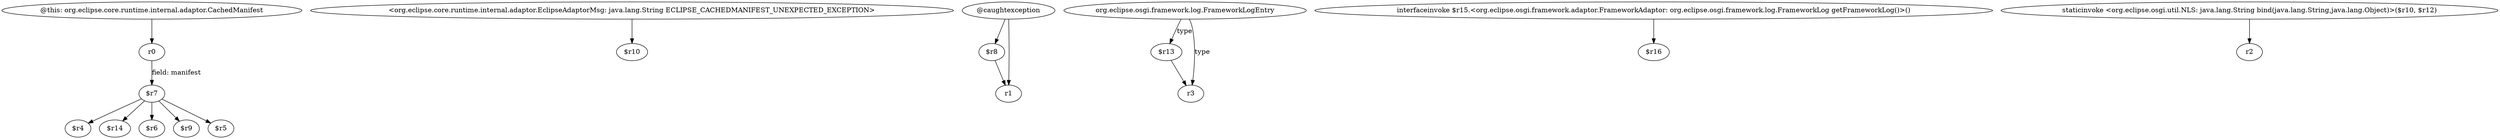 digraph g {
0[label="r0"]
1[label="$r7"]
0->1[label="field: manifest"]
2[label="<org.eclipse.core.runtime.internal.adaptor.EclipseAdaptorMsg: java.lang.String ECLIPSE_CACHEDMANIFEST_UNEXPECTED_EXCEPTION>"]
3[label="$r10"]
2->3[label=""]
4[label="@caughtexception"]
5[label="$r8"]
4->5[label=""]
6[label="$r4"]
1->6[label=""]
7[label="$r14"]
1->7[label=""]
8[label="r1"]
5->8[label=""]
9[label="org.eclipse.osgi.framework.log.FrameworkLogEntry"]
10[label="$r13"]
9->10[label="type"]
11[label="$r6"]
1->11[label=""]
12[label="r3"]
9->12[label="type"]
10->12[label=""]
13[label="$r9"]
1->13[label=""]
4->8[label=""]
14[label="interfaceinvoke $r15.<org.eclipse.osgi.framework.adaptor.FrameworkAdaptor: org.eclipse.osgi.framework.log.FrameworkLog getFrameworkLog()>()"]
15[label="$r16"]
14->15[label=""]
16[label="@this: org.eclipse.core.runtime.internal.adaptor.CachedManifest"]
16->0[label=""]
17[label="$r5"]
1->17[label=""]
18[label="staticinvoke <org.eclipse.osgi.util.NLS: java.lang.String bind(java.lang.String,java.lang.Object)>($r10, $r12)"]
19[label="r2"]
18->19[label=""]
}